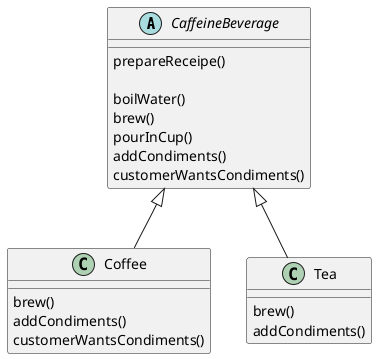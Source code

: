 @startuml
abstract class CaffeineBeverage {
    prepareReceipe()
    
    boilWater()
    brew()
    pourInCup()
    addCondiments()
    customerWantsCondiments()
}

class Coffee extends CaffeineBeverage {
    brew()
    addCondiments()
    customerWantsCondiments()
}

class Tea extends CaffeineBeverage {
    brew()
    addCondiments()
}
@enduml